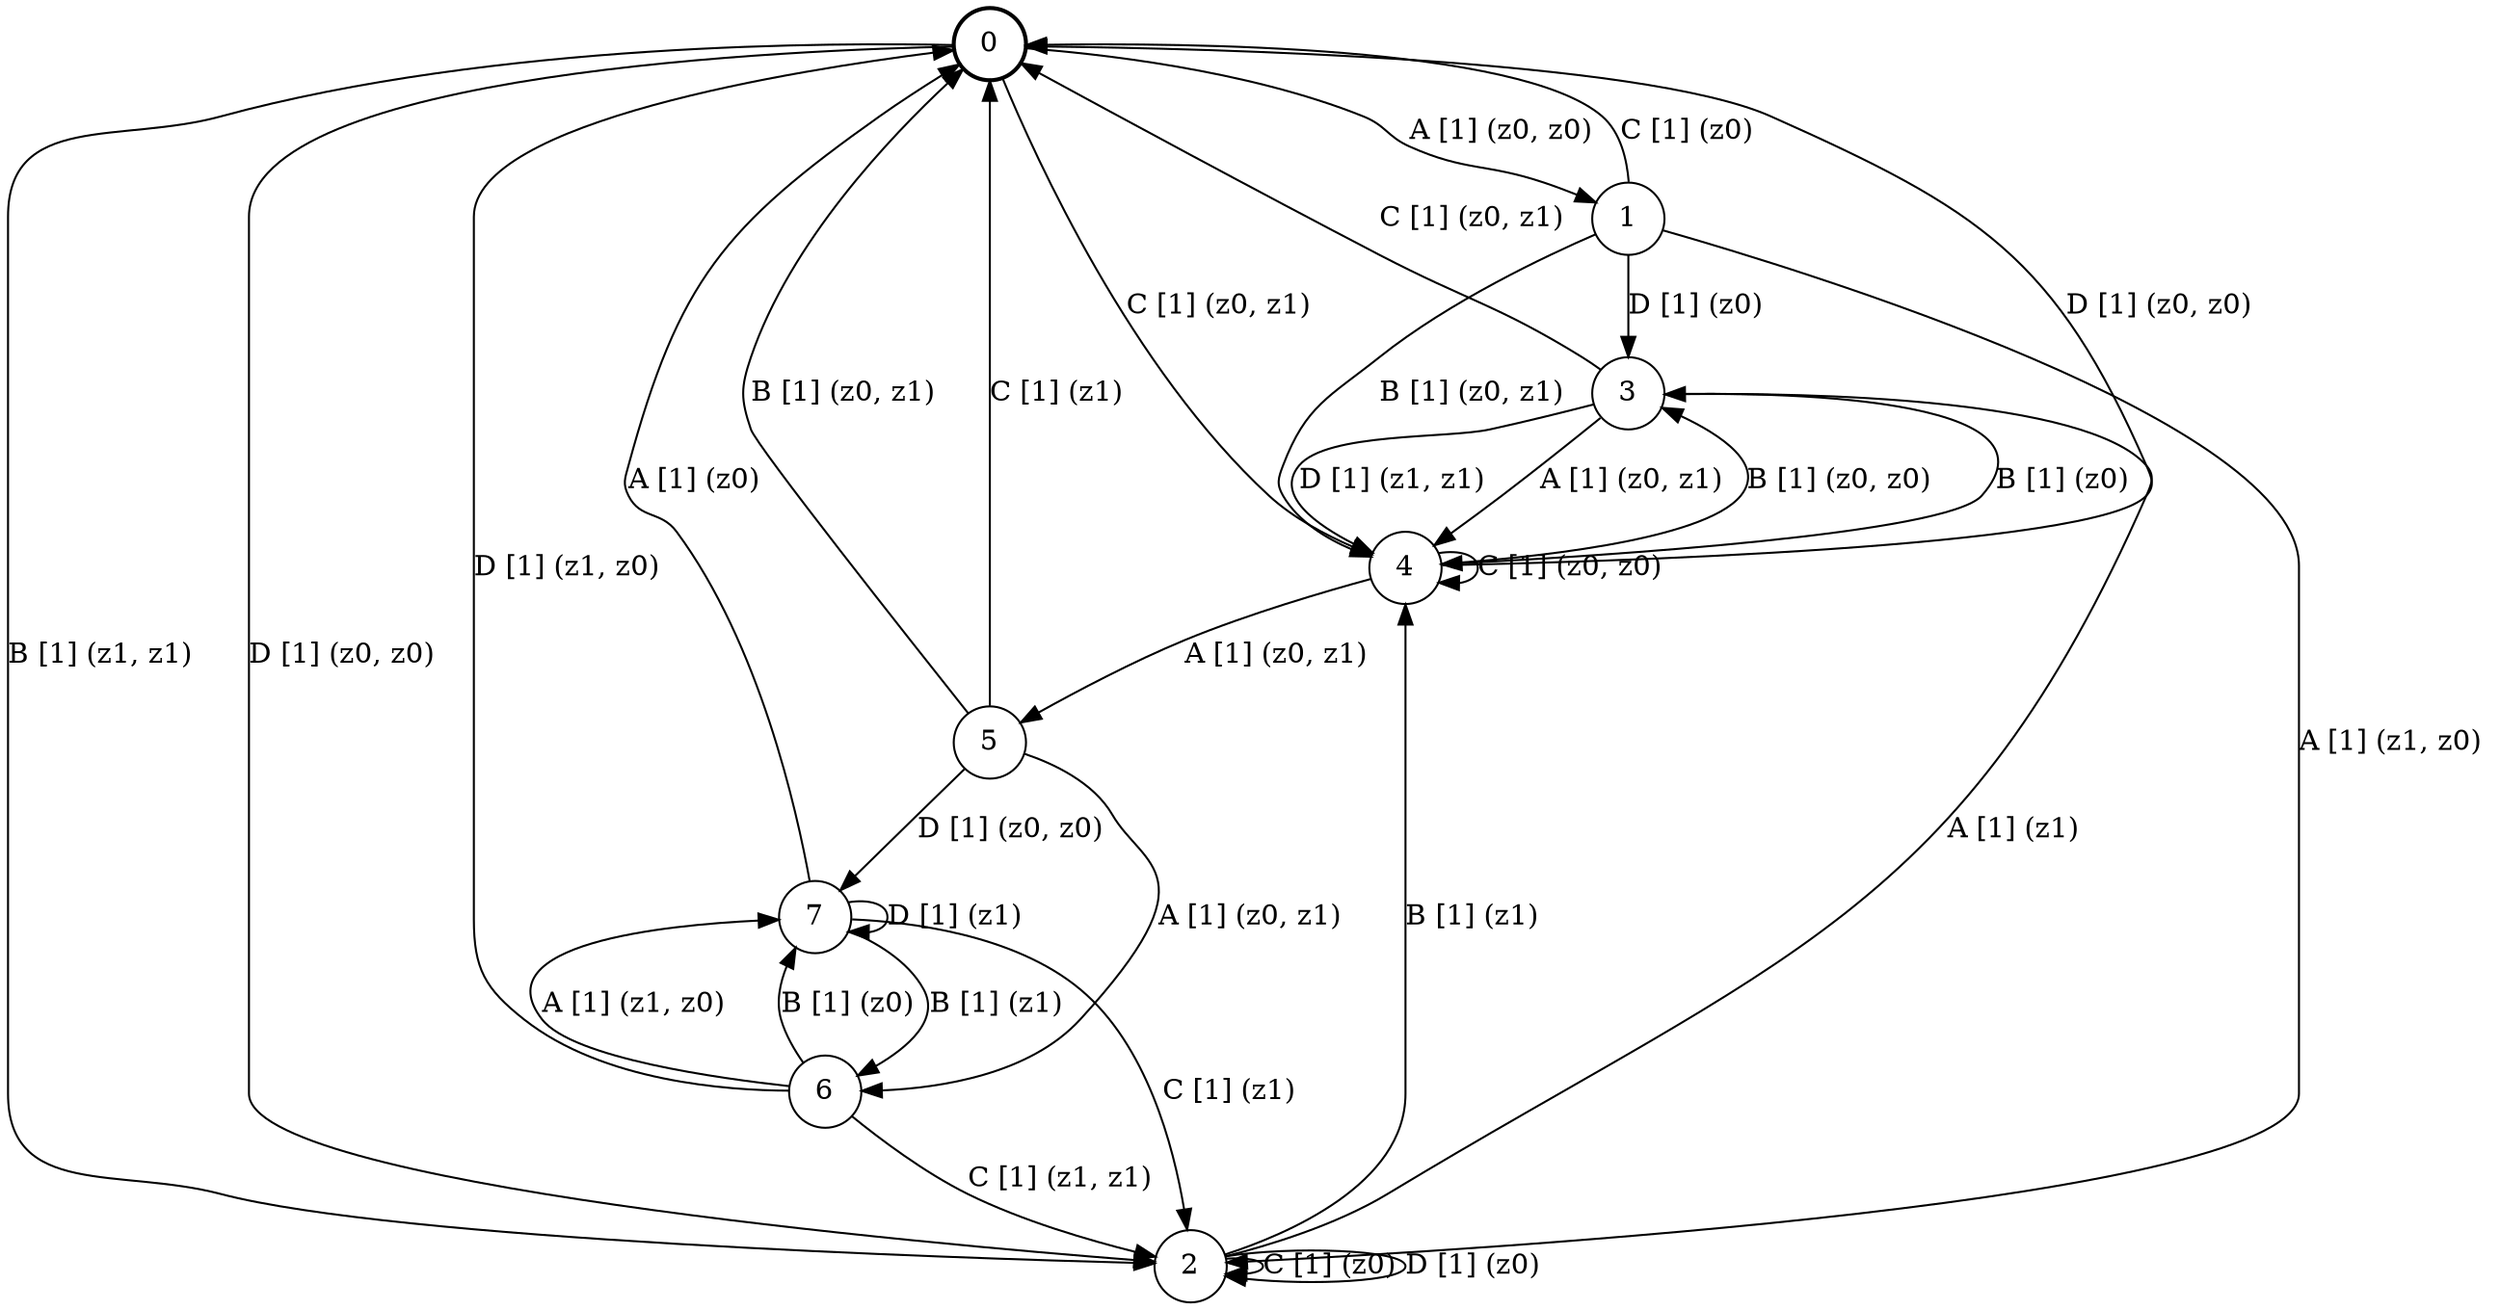 # generated file, don't try to modify
# command: dot -Tpng <filename> > tree.png
digraph Automaton {
    node [shape = circle];
    0 [style = "bold"];
    0 -> 1 [label = "A [1] (z0, z0) "];
    0 -> 2 [label = "B [1] (z1, z1) "];
    0 -> 4 [label = "C [1] (z0, z1) "];
    0 -> 2 [label = "D [1] (z0, z0) "];
    1 -> 2 [label = "A [1] (z1, z0) "];
    1 -> 4 [label = "B [1] (z0, z1) "];
    1 -> 0 [label = "C [1] (z0) "];
    1 -> 3 [label = "D [1] (z0) "];
    2 -> 3 [label = "A [1] (z1) "];
    2 -> 4 [label = "B [1] (z1) "];
    2 -> 2 [label = "C [1] (z0) "];
    2 -> 2 [label = "D [1] (z0) "];
    3 -> 4 [label = "A [1] (z0, z1) "];
    3 -> 4 [label = "B [1] (z0) "];
    3 -> 0 [label = "C [1] (z0, z1) "];
    3 -> 4 [label = "D [1] (z1, z1) "];
    4 -> 5 [label = "A [1] (z0, z1) "];
    4 -> 3 [label = "B [1] (z0, z0) "];
    4 -> 4 [label = "C [1] (z0, z0) "];
    4 -> 0 [label = "D [1] (z0, z0) "];
    5 -> 6 [label = "A [1] (z0, z1) "];
    5 -> 0 [label = "B [1] (z0, z1) "];
    5 -> 0 [label = "C [1] (z1) "];
    5 -> 7 [label = "D [1] (z0, z0) "];
    6 -> 7 [label = "A [1] (z1, z0) "];
    6 -> 7 [label = "B [1] (z0) "];
    6 -> 2 [label = "C [1] (z1, z1) "];
    6 -> 0 [label = "D [1] (z1, z0) "];
    7 -> 0 [label = "A [1] (z0) "];
    7 -> 6 [label = "B [1] (z1) "];
    7 -> 2 [label = "C [1] (z1) "];
    7 -> 7 [label = "D [1] (z1) "];
}
